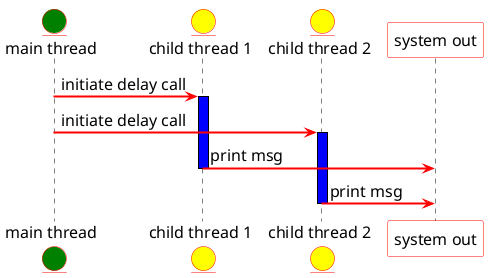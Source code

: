 @startuml
    skinparam {
        shadowing false
        defaultFontName Mark Pro
        defaultFontColor #black
        defaultFontSize 16
        defaultFontStyle bold
        ArrowColor #red
        ArrowThickness 2
        BorderColor #red
        EntityBorderColor #red
        ParticipantBorderColor #red
    }
    skinparam sequence {
        LifeLineBorderThickness 2
        LifeLineBorderColor #black
    }

    entity "main thread" as mt #green
    entity "child thread 1" as c1 #yellow
    entity "child thread 2" as c2 #yellow
    participant "system out" as so #white

    mt -> c1 : initiate delay call
    activate c1 #blue
    mt -> c2 : initiate delay call
    activate c2 #blue

    c1 -> so : print msg
    deactivate c1
    c2 -> so : print msg
    deactivate c2
@enduml